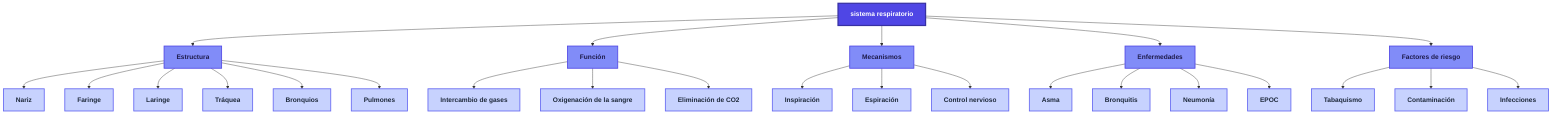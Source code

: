 graph TD
    N1_865["sistema respiratorio"]
    style N1_865 fill:#4F46E5,stroke:#3730A3,stroke-width:3px,color:#FFFFFF,font-weight:bold
    N2_758["Estructura"]
    N1_865 --> N2_758
    style N2_758 fill:#818CF8,stroke:#4F46E5,stroke-width:2px,color:#1E1B4B,font-weight:bold
    N3_453["Nariz"]
    N2_758 --> N3_453
    style N3_453 fill:#C7D2FE,stroke:#6366F1,stroke-width:2px,color:#1E293B,font-weight:bold
    N4_184["Faringe"]
    N2_758 --> N4_184
    style N4_184 fill:#C7D2FE,stroke:#6366F1,stroke-width:2px,color:#1E293B,font-weight:bold
    N5_713["Laringe"]
    N2_758 --> N5_713
    style N5_713 fill:#C7D2FE,stroke:#6366F1,stroke-width:2px,color:#1E293B,font-weight:bold
    N6_916["Tráquea"]
    N2_758 --> N6_916
    style N6_916 fill:#C7D2FE,stroke:#6366F1,stroke-width:2px,color:#1E293B,font-weight:bold
    N7_616["Bronquios"]
    N2_758 --> N7_616
    style N7_616 fill:#C7D2FE,stroke:#6366F1,stroke-width:2px,color:#1E293B,font-weight:bold
    N8_317["Pulmones"]
    N2_758 --> N8_317
    style N8_317 fill:#C7D2FE,stroke:#6366F1,stroke-width:2px,color:#1E293B,font-weight:bold
    N9_667["Función"]
    N1_865 --> N9_667
    style N9_667 fill:#818CF8,stroke:#4F46E5,stroke-width:2px,color:#1E1B4B,font-weight:bold
    N10_988["Intercambio de gases"]
    N9_667 --> N10_988
    style N10_988 fill:#C7D2FE,stroke:#6366F1,stroke-width:2px,color:#1E293B,font-weight:bold
    N11_349["Oxigenación de la sangre"]
    N9_667 --> N11_349
    style N11_349 fill:#C7D2FE,stroke:#6366F1,stroke-width:2px,color:#1E293B,font-weight:bold
    N12_492["Eliminación de CO2"]
    N9_667 --> N12_492
    style N12_492 fill:#C7D2FE,stroke:#6366F1,stroke-width:2px,color:#1E293B,font-weight:bold
    N13_782["Mecanismos"]
    N1_865 --> N13_782
    style N13_782 fill:#818CF8,stroke:#4F46E5,stroke-width:2px,color:#1E1B4B,font-weight:bold
    N14_913["Inspiración"]
    N13_782 --> N14_913
    style N14_913 fill:#C7D2FE,stroke:#6366F1,stroke-width:2px,color:#1E293B,font-weight:bold
    N15_461["Espiración"]
    N13_782 --> N15_461
    style N15_461 fill:#C7D2FE,stroke:#6366F1,stroke-width:2px,color:#1E293B,font-weight:bold
    N16_379["Control nervioso"]
    N13_782 --> N16_379
    style N16_379 fill:#C7D2FE,stroke:#6366F1,stroke-width:2px,color:#1E293B,font-weight:bold
    N17_212["Enfermedades"]
    N1_865 --> N17_212
    style N17_212 fill:#818CF8,stroke:#4F46E5,stroke-width:2px,color:#1E1B4B,font-weight:bold
    N18_130["Asma"]
    N17_212 --> N18_130
    style N18_130 fill:#C7D2FE,stroke:#6366F1,stroke-width:2px,color:#1E293B,font-weight:bold
    N19_822["Bronquitis"]
    N17_212 --> N19_822
    style N19_822 fill:#C7D2FE,stroke:#6366F1,stroke-width:2px,color:#1E293B,font-weight:bold
    N20_473["Neumonía"]
    N17_212 --> N20_473
    style N20_473 fill:#C7D2FE,stroke:#6366F1,stroke-width:2px,color:#1E293B,font-weight:bold
    N21_974["EPOC"]
    N17_212 --> N21_974
    style N21_974 fill:#C7D2FE,stroke:#6366F1,stroke-width:2px,color:#1E293B,font-weight:bold
    N22_602["Factores de riesgo"]
    N1_865 --> N22_602
    style N22_602 fill:#818CF8,stroke:#4F46E5,stroke-width:2px,color:#1E1B4B,font-weight:bold
    N23_842["Tabaquismo"]
    N22_602 --> N23_842
    style N23_842 fill:#C7D2FE,stroke:#6366F1,stroke-width:2px,color:#1E293B,font-weight:bold
    N24_758["Contaminación"]
    N22_602 --> N24_758
    style N24_758 fill:#C7D2FE,stroke:#6366F1,stroke-width:2px,color:#1E293B,font-weight:bold
    N25_845["Infecciones"]
    N22_602 --> N25_845
    style N25_845 fill:#C7D2FE,stroke:#6366F1,stroke-width:2px,color:#1E293B,font-weight:bold